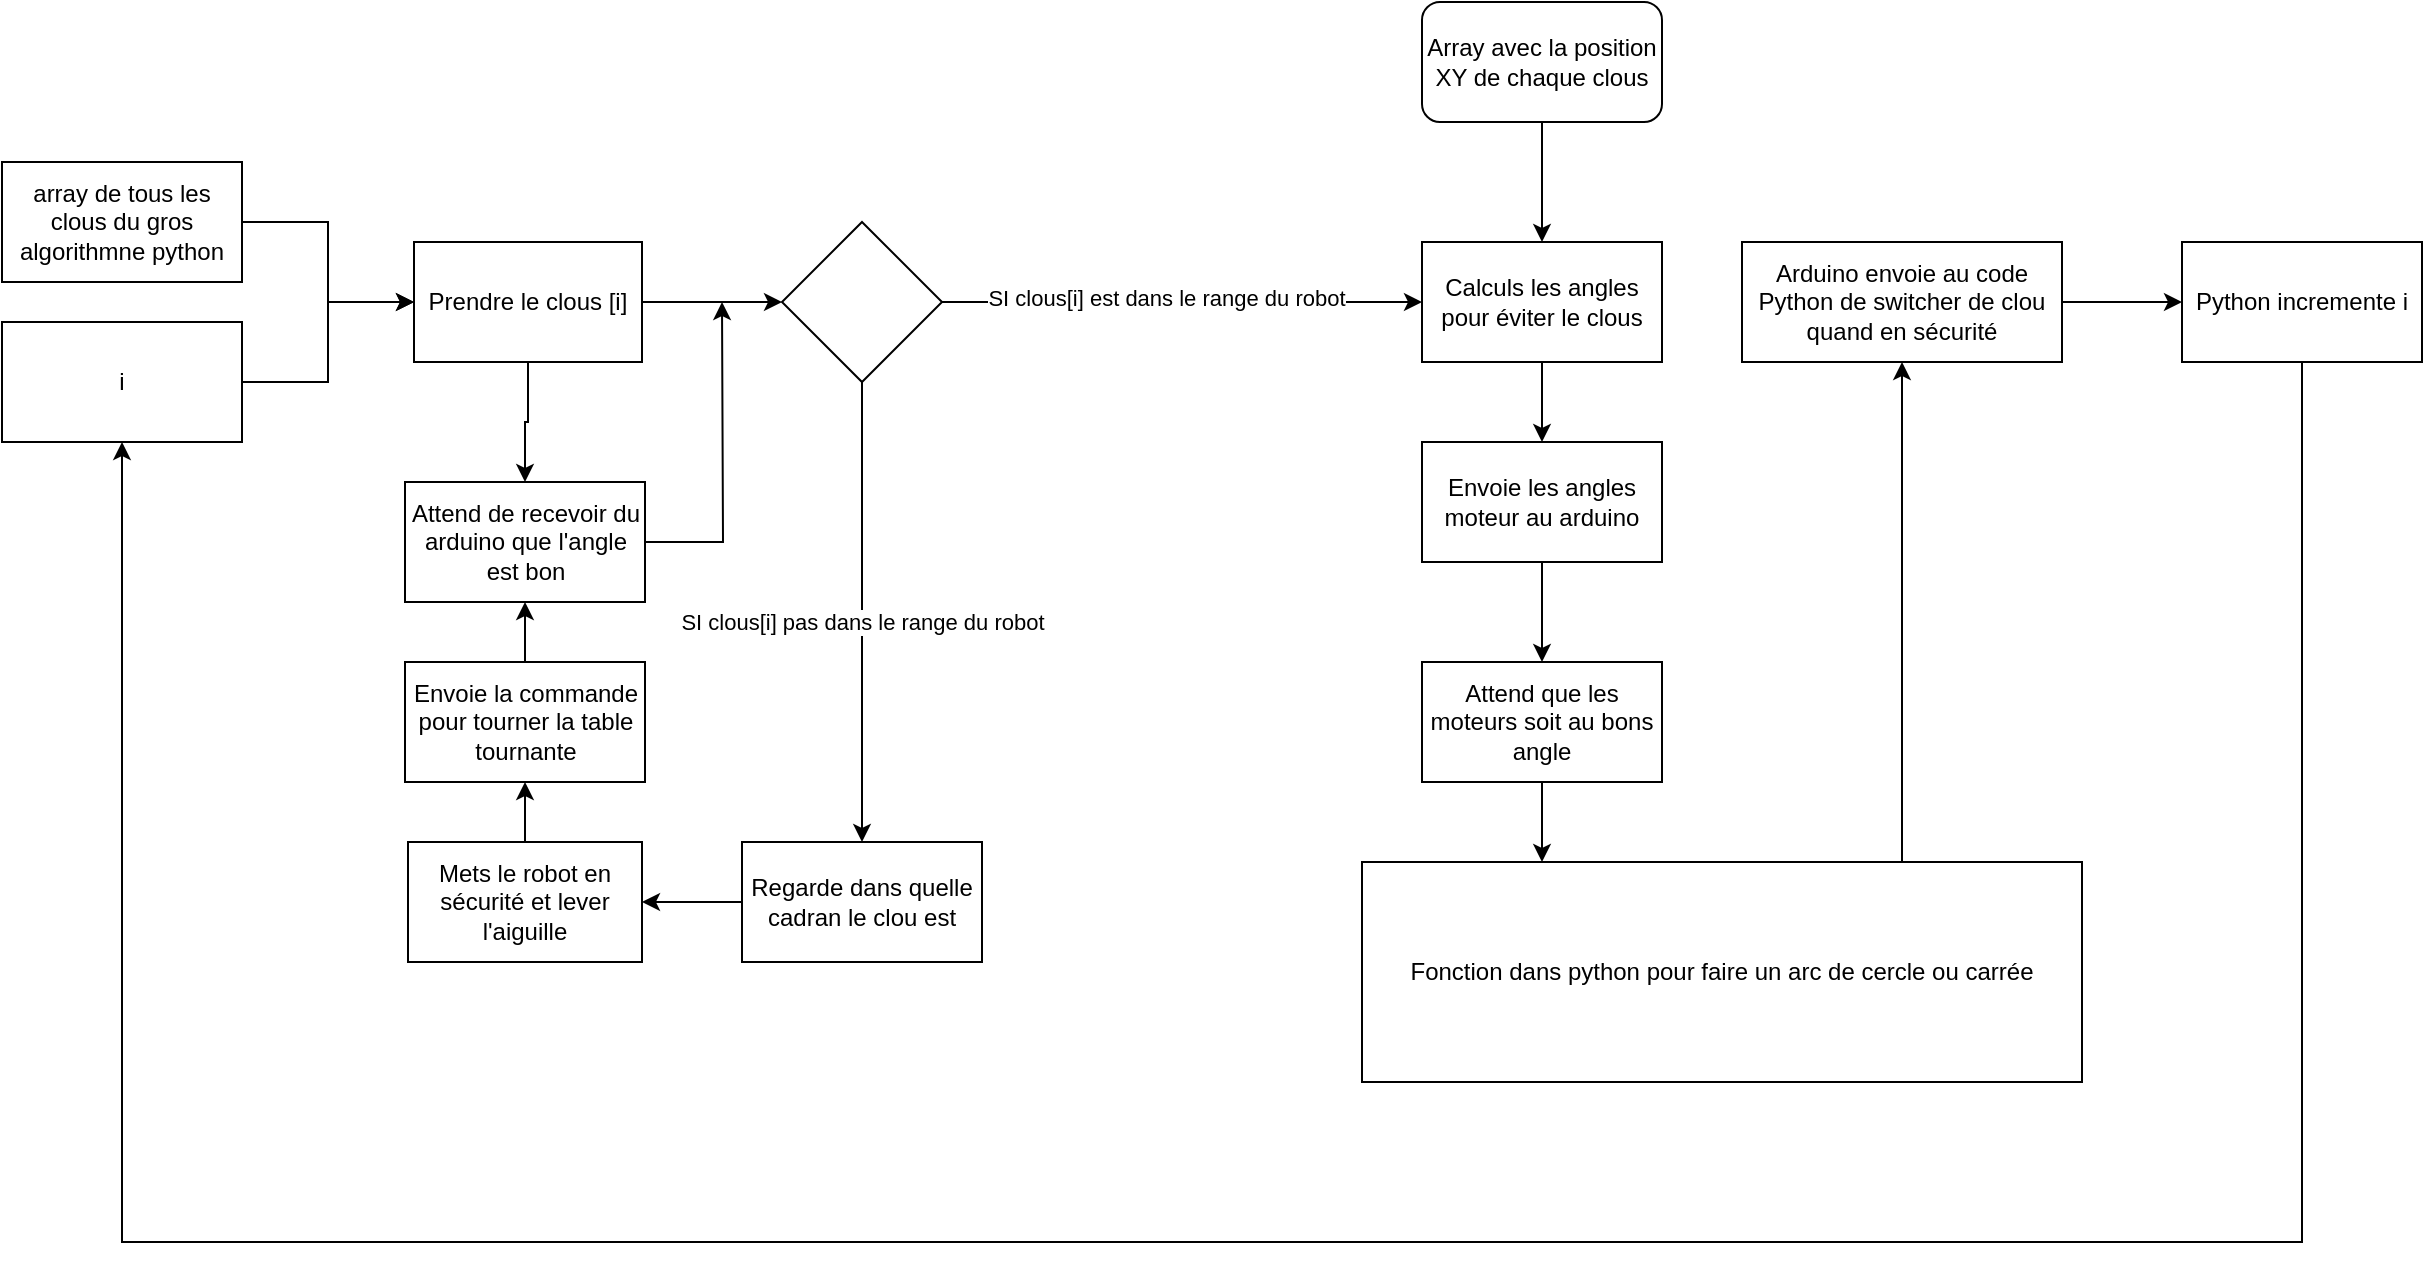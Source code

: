 <mxfile version="23.1.3" type="device">
  <diagram name="Page-1" id="L82AXGJfEvBunI2q0wrG">
    <mxGraphModel dx="1343" dy="745" grid="1" gridSize="10" guides="1" tooltips="1" connect="1" arrows="1" fold="1" page="1" pageScale="1" pageWidth="827" pageHeight="1169" math="0" shadow="0">
      <root>
        <mxCell id="0" />
        <mxCell id="1" parent="0" />
        <mxCell id="lPmFYIHhXlJl8NNzb7Lo-15" style="edgeStyle=orthogonalEdgeStyle;rounded=0;orthogonalLoop=1;jettySize=auto;html=1;entryX=0;entryY=0.5;entryDx=0;entryDy=0;" edge="1" parent="1" source="lPmFYIHhXlJl8NNzb7Lo-1" target="lPmFYIHhXlJl8NNzb7Lo-9">
          <mxGeometry relative="1" as="geometry" />
        </mxCell>
        <mxCell id="lPmFYIHhXlJl8NNzb7Lo-1" value="array de tous les clous du gros algorithmne python" style="rounded=0;whiteSpace=wrap;html=1;" vertex="1" parent="1">
          <mxGeometry x="110" y="140" width="120" height="60" as="geometry" />
        </mxCell>
        <mxCell id="lPmFYIHhXlJl8NNzb7Lo-34" style="edgeStyle=orthogonalEdgeStyle;rounded=0;orthogonalLoop=1;jettySize=auto;html=1;entryX=0.5;entryY=0;entryDx=0;entryDy=0;" edge="1" parent="1" source="lPmFYIHhXlJl8NNzb7Lo-5" target="lPmFYIHhXlJl8NNzb7Lo-31">
          <mxGeometry relative="1" as="geometry" />
        </mxCell>
        <mxCell id="lPmFYIHhXlJl8NNzb7Lo-5" value="Array avec la position XY de chaque clous" style="rounded=1;whiteSpace=wrap;html=1;" vertex="1" parent="1">
          <mxGeometry x="820" y="60" width="120" height="60" as="geometry" />
        </mxCell>
        <mxCell id="lPmFYIHhXlJl8NNzb7Lo-17" style="edgeStyle=orthogonalEdgeStyle;rounded=0;orthogonalLoop=1;jettySize=auto;html=1;entryX=0;entryY=0.5;entryDx=0;entryDy=0;" edge="1" parent="1" source="lPmFYIHhXlJl8NNzb7Lo-9" target="lPmFYIHhXlJl8NNzb7Lo-16">
          <mxGeometry relative="1" as="geometry" />
        </mxCell>
        <mxCell id="lPmFYIHhXlJl8NNzb7Lo-54" value="" style="edgeStyle=orthogonalEdgeStyle;rounded=0;orthogonalLoop=1;jettySize=auto;html=1;" edge="1" parent="1" source="lPmFYIHhXlJl8NNzb7Lo-9" target="lPmFYIHhXlJl8NNzb7Lo-27">
          <mxGeometry relative="1" as="geometry" />
        </mxCell>
        <mxCell id="lPmFYIHhXlJl8NNzb7Lo-9" value="Prendre le clous [i]" style="rounded=0;whiteSpace=wrap;html=1;" vertex="1" parent="1">
          <mxGeometry x="316" y="180" width="114" height="60" as="geometry" />
        </mxCell>
        <mxCell id="lPmFYIHhXlJl8NNzb7Lo-13" style="edgeStyle=orthogonalEdgeStyle;rounded=0;orthogonalLoop=1;jettySize=auto;html=1;entryX=0;entryY=0.5;entryDx=0;entryDy=0;" edge="1" parent="1" source="lPmFYIHhXlJl8NNzb7Lo-11" target="lPmFYIHhXlJl8NNzb7Lo-9">
          <mxGeometry relative="1" as="geometry" />
        </mxCell>
        <mxCell id="lPmFYIHhXlJl8NNzb7Lo-11" value="i" style="rounded=0;whiteSpace=wrap;html=1;" vertex="1" parent="1">
          <mxGeometry x="110" y="220" width="120" height="60" as="geometry" />
        </mxCell>
        <mxCell id="lPmFYIHhXlJl8NNzb7Lo-19" style="edgeStyle=orthogonalEdgeStyle;rounded=0;orthogonalLoop=1;jettySize=auto;html=1;entryX=0.5;entryY=0;entryDx=0;entryDy=0;exitX=0.5;exitY=1;exitDx=0;exitDy=0;" edge="1" parent="1" source="lPmFYIHhXlJl8NNzb7Lo-16" target="lPmFYIHhXlJl8NNzb7Lo-18">
          <mxGeometry relative="1" as="geometry">
            <mxPoint x="540" y="320" as="sourcePoint" />
          </mxGeometry>
        </mxCell>
        <mxCell id="lPmFYIHhXlJl8NNzb7Lo-21" value="SI clous[i] pas dans le range du robot" style="edgeLabel;html=1;align=center;verticalAlign=middle;resizable=0;points=[];" vertex="1" connectable="0" parent="lPmFYIHhXlJl8NNzb7Lo-19">
          <mxGeometry x="-0.411" y="-1" relative="1" as="geometry">
            <mxPoint x="1" y="52" as="offset" />
          </mxGeometry>
        </mxCell>
        <mxCell id="lPmFYIHhXlJl8NNzb7Lo-32" style="edgeStyle=orthogonalEdgeStyle;rounded=0;orthogonalLoop=1;jettySize=auto;html=1;exitX=1;exitY=0.5;exitDx=0;exitDy=0;entryX=0;entryY=0.5;entryDx=0;entryDy=0;" edge="1" parent="1" source="lPmFYIHhXlJl8NNzb7Lo-16" target="lPmFYIHhXlJl8NNzb7Lo-31">
          <mxGeometry relative="1" as="geometry" />
        </mxCell>
        <mxCell id="lPmFYIHhXlJl8NNzb7Lo-33" value="SI clous[i] est dans le range du robot" style="edgeLabel;html=1;align=center;verticalAlign=middle;resizable=0;points=[];" vertex="1" connectable="0" parent="lPmFYIHhXlJl8NNzb7Lo-32">
          <mxGeometry x="-0.07" y="2" relative="1" as="geometry">
            <mxPoint as="offset" />
          </mxGeometry>
        </mxCell>
        <mxCell id="lPmFYIHhXlJl8NNzb7Lo-16" value="" style="rhombus;whiteSpace=wrap;html=1;" vertex="1" parent="1">
          <mxGeometry x="500" y="170" width="80" height="80" as="geometry" />
        </mxCell>
        <mxCell id="lPmFYIHhXlJl8NNzb7Lo-25" style="edgeStyle=orthogonalEdgeStyle;rounded=0;orthogonalLoop=1;jettySize=auto;html=1;entryX=1;entryY=0.5;entryDx=0;entryDy=0;" edge="1" parent="1" source="lPmFYIHhXlJl8NNzb7Lo-18" target="lPmFYIHhXlJl8NNzb7Lo-23">
          <mxGeometry relative="1" as="geometry" />
        </mxCell>
        <mxCell id="lPmFYIHhXlJl8NNzb7Lo-18" value="Regarde dans quelle cadran le clou est" style="rounded=0;whiteSpace=wrap;html=1;" vertex="1" parent="1">
          <mxGeometry x="480" y="480" width="120" height="60" as="geometry" />
        </mxCell>
        <mxCell id="lPmFYIHhXlJl8NNzb7Lo-29" style="edgeStyle=orthogonalEdgeStyle;rounded=0;orthogonalLoop=1;jettySize=auto;html=1;entryX=0.5;entryY=1;entryDx=0;entryDy=0;" edge="1" parent="1" source="lPmFYIHhXlJl8NNzb7Lo-22" target="lPmFYIHhXlJl8NNzb7Lo-27">
          <mxGeometry relative="1" as="geometry" />
        </mxCell>
        <mxCell id="lPmFYIHhXlJl8NNzb7Lo-22" value="Envoie la commande pour tourner la table tournante" style="rounded=0;whiteSpace=wrap;html=1;" vertex="1" parent="1">
          <mxGeometry x="311.5" y="390" width="120" height="60" as="geometry" />
        </mxCell>
        <mxCell id="lPmFYIHhXlJl8NNzb7Lo-24" style="edgeStyle=orthogonalEdgeStyle;rounded=0;orthogonalLoop=1;jettySize=auto;html=1;entryX=0.5;entryY=1;entryDx=0;entryDy=0;" edge="1" parent="1" source="lPmFYIHhXlJl8NNzb7Lo-23" target="lPmFYIHhXlJl8NNzb7Lo-22">
          <mxGeometry relative="1" as="geometry" />
        </mxCell>
        <mxCell id="lPmFYIHhXlJl8NNzb7Lo-23" value="Mets le robot en sécurité et lever l&#39;aiguille" style="rounded=0;whiteSpace=wrap;html=1;" vertex="1" parent="1">
          <mxGeometry x="313" y="480" width="117" height="60" as="geometry" />
        </mxCell>
        <mxCell id="lPmFYIHhXlJl8NNzb7Lo-30" style="edgeStyle=orthogonalEdgeStyle;rounded=0;orthogonalLoop=1;jettySize=auto;html=1;" edge="1" parent="1" source="lPmFYIHhXlJl8NNzb7Lo-27">
          <mxGeometry relative="1" as="geometry">
            <mxPoint x="470" y="210" as="targetPoint" />
          </mxGeometry>
        </mxCell>
        <mxCell id="lPmFYIHhXlJl8NNzb7Lo-27" value="Attend de recevoir du arduino que l&#39;angle est bon" style="rounded=0;whiteSpace=wrap;html=1;" vertex="1" parent="1">
          <mxGeometry x="311.5" y="300" width="120" height="60" as="geometry" />
        </mxCell>
        <mxCell id="lPmFYIHhXlJl8NNzb7Lo-42" style="edgeStyle=orthogonalEdgeStyle;rounded=0;orthogonalLoop=1;jettySize=auto;html=1;entryX=0.5;entryY=0;entryDx=0;entryDy=0;" edge="1" parent="1" source="lPmFYIHhXlJl8NNzb7Lo-31" target="lPmFYIHhXlJl8NNzb7Lo-37">
          <mxGeometry relative="1" as="geometry" />
        </mxCell>
        <mxCell id="lPmFYIHhXlJl8NNzb7Lo-31" value="Calculs les angles pour éviter le clous" style="rounded=0;whiteSpace=wrap;html=1;" vertex="1" parent="1">
          <mxGeometry x="820" y="180" width="120" height="60" as="geometry" />
        </mxCell>
        <mxCell id="lPmFYIHhXlJl8NNzb7Lo-44" style="edgeStyle=orthogonalEdgeStyle;rounded=0;orthogonalLoop=1;jettySize=auto;html=1;entryX=0.25;entryY=0;entryDx=0;entryDy=0;" edge="1" parent="1" source="lPmFYIHhXlJl8NNzb7Lo-35" target="lPmFYIHhXlJl8NNzb7Lo-43">
          <mxGeometry relative="1" as="geometry" />
        </mxCell>
        <mxCell id="lPmFYIHhXlJl8NNzb7Lo-35" value="Attend que les moteurs soit au bons angle" style="rounded=0;whiteSpace=wrap;html=1;" vertex="1" parent="1">
          <mxGeometry x="820" y="390" width="120" height="60" as="geometry" />
        </mxCell>
        <mxCell id="lPmFYIHhXlJl8NNzb7Lo-41" value="" style="edgeStyle=orthogonalEdgeStyle;rounded=0;orthogonalLoop=1;jettySize=auto;html=1;" edge="1" parent="1" source="lPmFYIHhXlJl8NNzb7Lo-37" target="lPmFYIHhXlJl8NNzb7Lo-35">
          <mxGeometry relative="1" as="geometry" />
        </mxCell>
        <mxCell id="lPmFYIHhXlJl8NNzb7Lo-37" value="Envoie les angles moteur au arduino" style="rounded=0;whiteSpace=wrap;html=1;" vertex="1" parent="1">
          <mxGeometry x="820" y="280" width="120" height="60" as="geometry" />
        </mxCell>
        <mxCell id="lPmFYIHhXlJl8NNzb7Lo-48" style="edgeStyle=orthogonalEdgeStyle;rounded=0;orthogonalLoop=1;jettySize=auto;html=1;exitX=0.75;exitY=0;exitDx=0;exitDy=0;entryX=0.5;entryY=1;entryDx=0;entryDy=0;" edge="1" parent="1" source="lPmFYIHhXlJl8NNzb7Lo-43" target="lPmFYIHhXlJl8NNzb7Lo-47">
          <mxGeometry relative="1" as="geometry" />
        </mxCell>
        <mxCell id="lPmFYIHhXlJl8NNzb7Lo-43" value="Fonction dans python pour faire un arc de cercle ou carrée" style="rounded=0;whiteSpace=wrap;html=1;" vertex="1" parent="1">
          <mxGeometry x="790" y="490" width="360" height="110" as="geometry" />
        </mxCell>
        <mxCell id="lPmFYIHhXlJl8NNzb7Lo-52" style="edgeStyle=orthogonalEdgeStyle;rounded=0;orthogonalLoop=1;jettySize=auto;html=1;entryX=0;entryY=0.5;entryDx=0;entryDy=0;" edge="1" parent="1" source="lPmFYIHhXlJl8NNzb7Lo-47" target="lPmFYIHhXlJl8NNzb7Lo-51">
          <mxGeometry relative="1" as="geometry" />
        </mxCell>
        <mxCell id="lPmFYIHhXlJl8NNzb7Lo-47" value="Arduino envoie au code Python de switcher de clou quand en sécurité" style="rounded=0;whiteSpace=wrap;html=1;" vertex="1" parent="1">
          <mxGeometry x="980" y="180" width="160" height="60" as="geometry" />
        </mxCell>
        <mxCell id="lPmFYIHhXlJl8NNzb7Lo-53" style="edgeStyle=orthogonalEdgeStyle;rounded=0;orthogonalLoop=1;jettySize=auto;html=1;entryX=0.5;entryY=1;entryDx=0;entryDy=0;" edge="1" parent="1" source="lPmFYIHhXlJl8NNzb7Lo-51" target="lPmFYIHhXlJl8NNzb7Lo-11">
          <mxGeometry relative="1" as="geometry">
            <Array as="points">
              <mxPoint x="1260" y="680" />
              <mxPoint x="170" y="680" />
            </Array>
          </mxGeometry>
        </mxCell>
        <mxCell id="lPmFYIHhXlJl8NNzb7Lo-51" value="Python incremente i" style="rounded=0;whiteSpace=wrap;html=1;" vertex="1" parent="1">
          <mxGeometry x="1200" y="180" width="120" height="60" as="geometry" />
        </mxCell>
      </root>
    </mxGraphModel>
  </diagram>
</mxfile>
